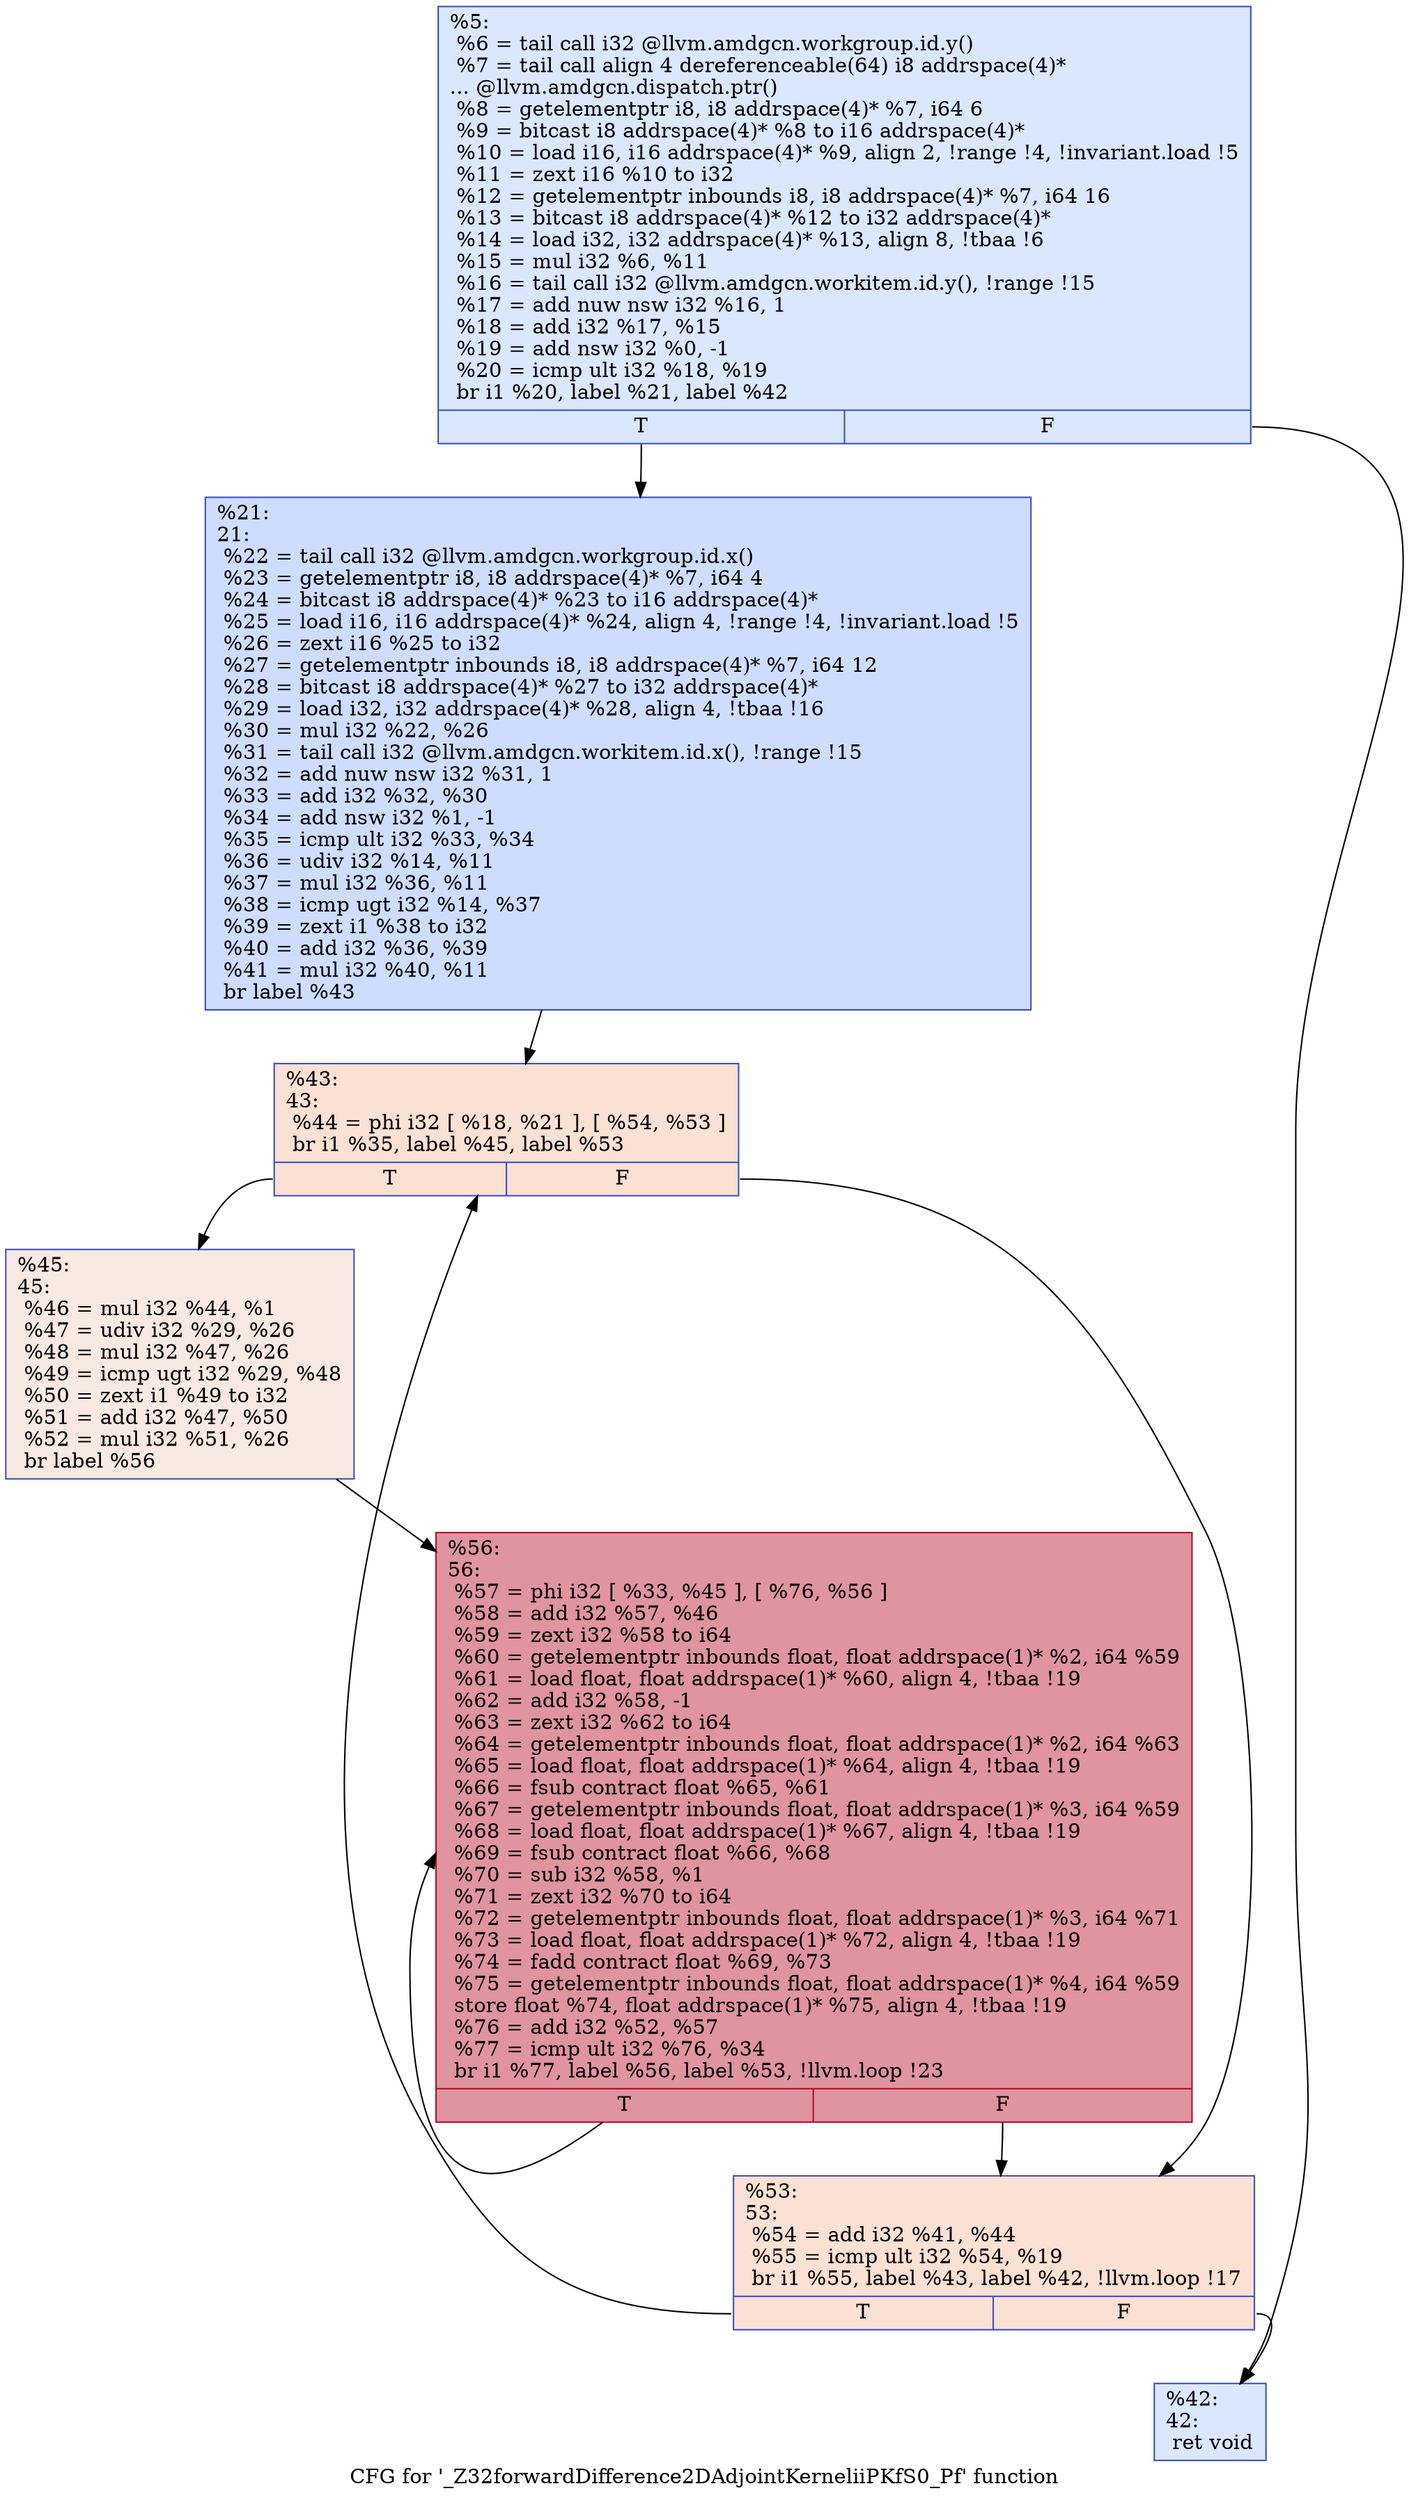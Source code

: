 digraph "CFG for '_Z32forwardDifference2DAdjointKerneliiPKfS0_Pf' function" {
	label="CFG for '_Z32forwardDifference2DAdjointKerneliiPKfS0_Pf' function";

	Node0x5059de0 [shape=record,color="#3d50c3ff", style=filled, fillcolor="#abc8fd70",label="{%5:\l  %6 = tail call i32 @llvm.amdgcn.workgroup.id.y()\l  %7 = tail call align 4 dereferenceable(64) i8 addrspace(4)*\l... @llvm.amdgcn.dispatch.ptr()\l  %8 = getelementptr i8, i8 addrspace(4)* %7, i64 6\l  %9 = bitcast i8 addrspace(4)* %8 to i16 addrspace(4)*\l  %10 = load i16, i16 addrspace(4)* %9, align 2, !range !4, !invariant.load !5\l  %11 = zext i16 %10 to i32\l  %12 = getelementptr inbounds i8, i8 addrspace(4)* %7, i64 16\l  %13 = bitcast i8 addrspace(4)* %12 to i32 addrspace(4)*\l  %14 = load i32, i32 addrspace(4)* %13, align 8, !tbaa !6\l  %15 = mul i32 %6, %11\l  %16 = tail call i32 @llvm.amdgcn.workitem.id.y(), !range !15\l  %17 = add nuw nsw i32 %16, 1\l  %18 = add i32 %17, %15\l  %19 = add nsw i32 %0, -1\l  %20 = icmp ult i32 %18, %19\l  br i1 %20, label %21, label %42\l|{<s0>T|<s1>F}}"];
	Node0x5059de0:s0 -> Node0x505c1a0;
	Node0x5059de0:s1 -> Node0x505c230;
	Node0x505c1a0 [shape=record,color="#3d50c3ff", style=filled, fillcolor="#8fb1fe70",label="{%21:\l21:                                               \l  %22 = tail call i32 @llvm.amdgcn.workgroup.id.x()\l  %23 = getelementptr i8, i8 addrspace(4)* %7, i64 4\l  %24 = bitcast i8 addrspace(4)* %23 to i16 addrspace(4)*\l  %25 = load i16, i16 addrspace(4)* %24, align 4, !range !4, !invariant.load !5\l  %26 = zext i16 %25 to i32\l  %27 = getelementptr inbounds i8, i8 addrspace(4)* %7, i64 12\l  %28 = bitcast i8 addrspace(4)* %27 to i32 addrspace(4)*\l  %29 = load i32, i32 addrspace(4)* %28, align 4, !tbaa !16\l  %30 = mul i32 %22, %26\l  %31 = tail call i32 @llvm.amdgcn.workitem.id.x(), !range !15\l  %32 = add nuw nsw i32 %31, 1\l  %33 = add i32 %32, %30\l  %34 = add nsw i32 %1, -1\l  %35 = icmp ult i32 %33, %34\l  %36 = udiv i32 %14, %11\l  %37 = mul i32 %36, %11\l  %38 = icmp ugt i32 %14, %37\l  %39 = zext i1 %38 to i32\l  %40 = add i32 %36, %39\l  %41 = mul i32 %40, %11\l  br label %43\l}"];
	Node0x505c1a0 -> Node0x505e5f0;
	Node0x505c230 [shape=record,color="#3d50c3ff", style=filled, fillcolor="#abc8fd70",label="{%42:\l42:                                               \l  ret void\l}"];
	Node0x505e5f0 [shape=record,color="#3d50c3ff", style=filled, fillcolor="#f7b99e70",label="{%43:\l43:                                               \l  %44 = phi i32 [ %18, %21 ], [ %54, %53 ]\l  br i1 %35, label %45, label %53\l|{<s0>T|<s1>F}}"];
	Node0x505e5f0:s0 -> Node0x505e870;
	Node0x505e5f0:s1 -> Node0x505e770;
	Node0x505e870 [shape=record,color="#3d50c3ff", style=filled, fillcolor="#efcebd70",label="{%45:\l45:                                               \l  %46 = mul i32 %44, %1\l  %47 = udiv i32 %29, %26\l  %48 = mul i32 %47, %26\l  %49 = icmp ugt i32 %29, %48\l  %50 = zext i1 %49 to i32\l  %51 = add i32 %47, %50\l  %52 = mul i32 %51, %26\l  br label %56\l}"];
	Node0x505e870 -> Node0x505ed80;
	Node0x505e770 [shape=record,color="#3d50c3ff", style=filled, fillcolor="#f7b99e70",label="{%53:\l53:                                               \l  %54 = add i32 %41, %44\l  %55 = icmp ult i32 %54, %19\l  br i1 %55, label %43, label %42, !llvm.loop !17\l|{<s0>T|<s1>F}}"];
	Node0x505e770:s0 -> Node0x505e5f0;
	Node0x505e770:s1 -> Node0x505c230;
	Node0x505ed80 [shape=record,color="#b70d28ff", style=filled, fillcolor="#b70d2870",label="{%56:\l56:                                               \l  %57 = phi i32 [ %33, %45 ], [ %76, %56 ]\l  %58 = add i32 %57, %46\l  %59 = zext i32 %58 to i64\l  %60 = getelementptr inbounds float, float addrspace(1)* %2, i64 %59\l  %61 = load float, float addrspace(1)* %60, align 4, !tbaa !19\l  %62 = add i32 %58, -1\l  %63 = zext i32 %62 to i64\l  %64 = getelementptr inbounds float, float addrspace(1)* %2, i64 %63\l  %65 = load float, float addrspace(1)* %64, align 4, !tbaa !19\l  %66 = fsub contract float %65, %61\l  %67 = getelementptr inbounds float, float addrspace(1)* %3, i64 %59\l  %68 = load float, float addrspace(1)* %67, align 4, !tbaa !19\l  %69 = fsub contract float %66, %68\l  %70 = sub i32 %58, %1\l  %71 = zext i32 %70 to i64\l  %72 = getelementptr inbounds float, float addrspace(1)* %3, i64 %71\l  %73 = load float, float addrspace(1)* %72, align 4, !tbaa !19\l  %74 = fadd contract float %69, %73\l  %75 = getelementptr inbounds float, float addrspace(1)* %4, i64 %59\l  store float %74, float addrspace(1)* %75, align 4, !tbaa !19\l  %76 = add i32 %52, %57\l  %77 = icmp ult i32 %76, %34\l  br i1 %77, label %56, label %53, !llvm.loop !23\l|{<s0>T|<s1>F}}"];
	Node0x505ed80:s0 -> Node0x505ed80;
	Node0x505ed80:s1 -> Node0x505e770;
}
